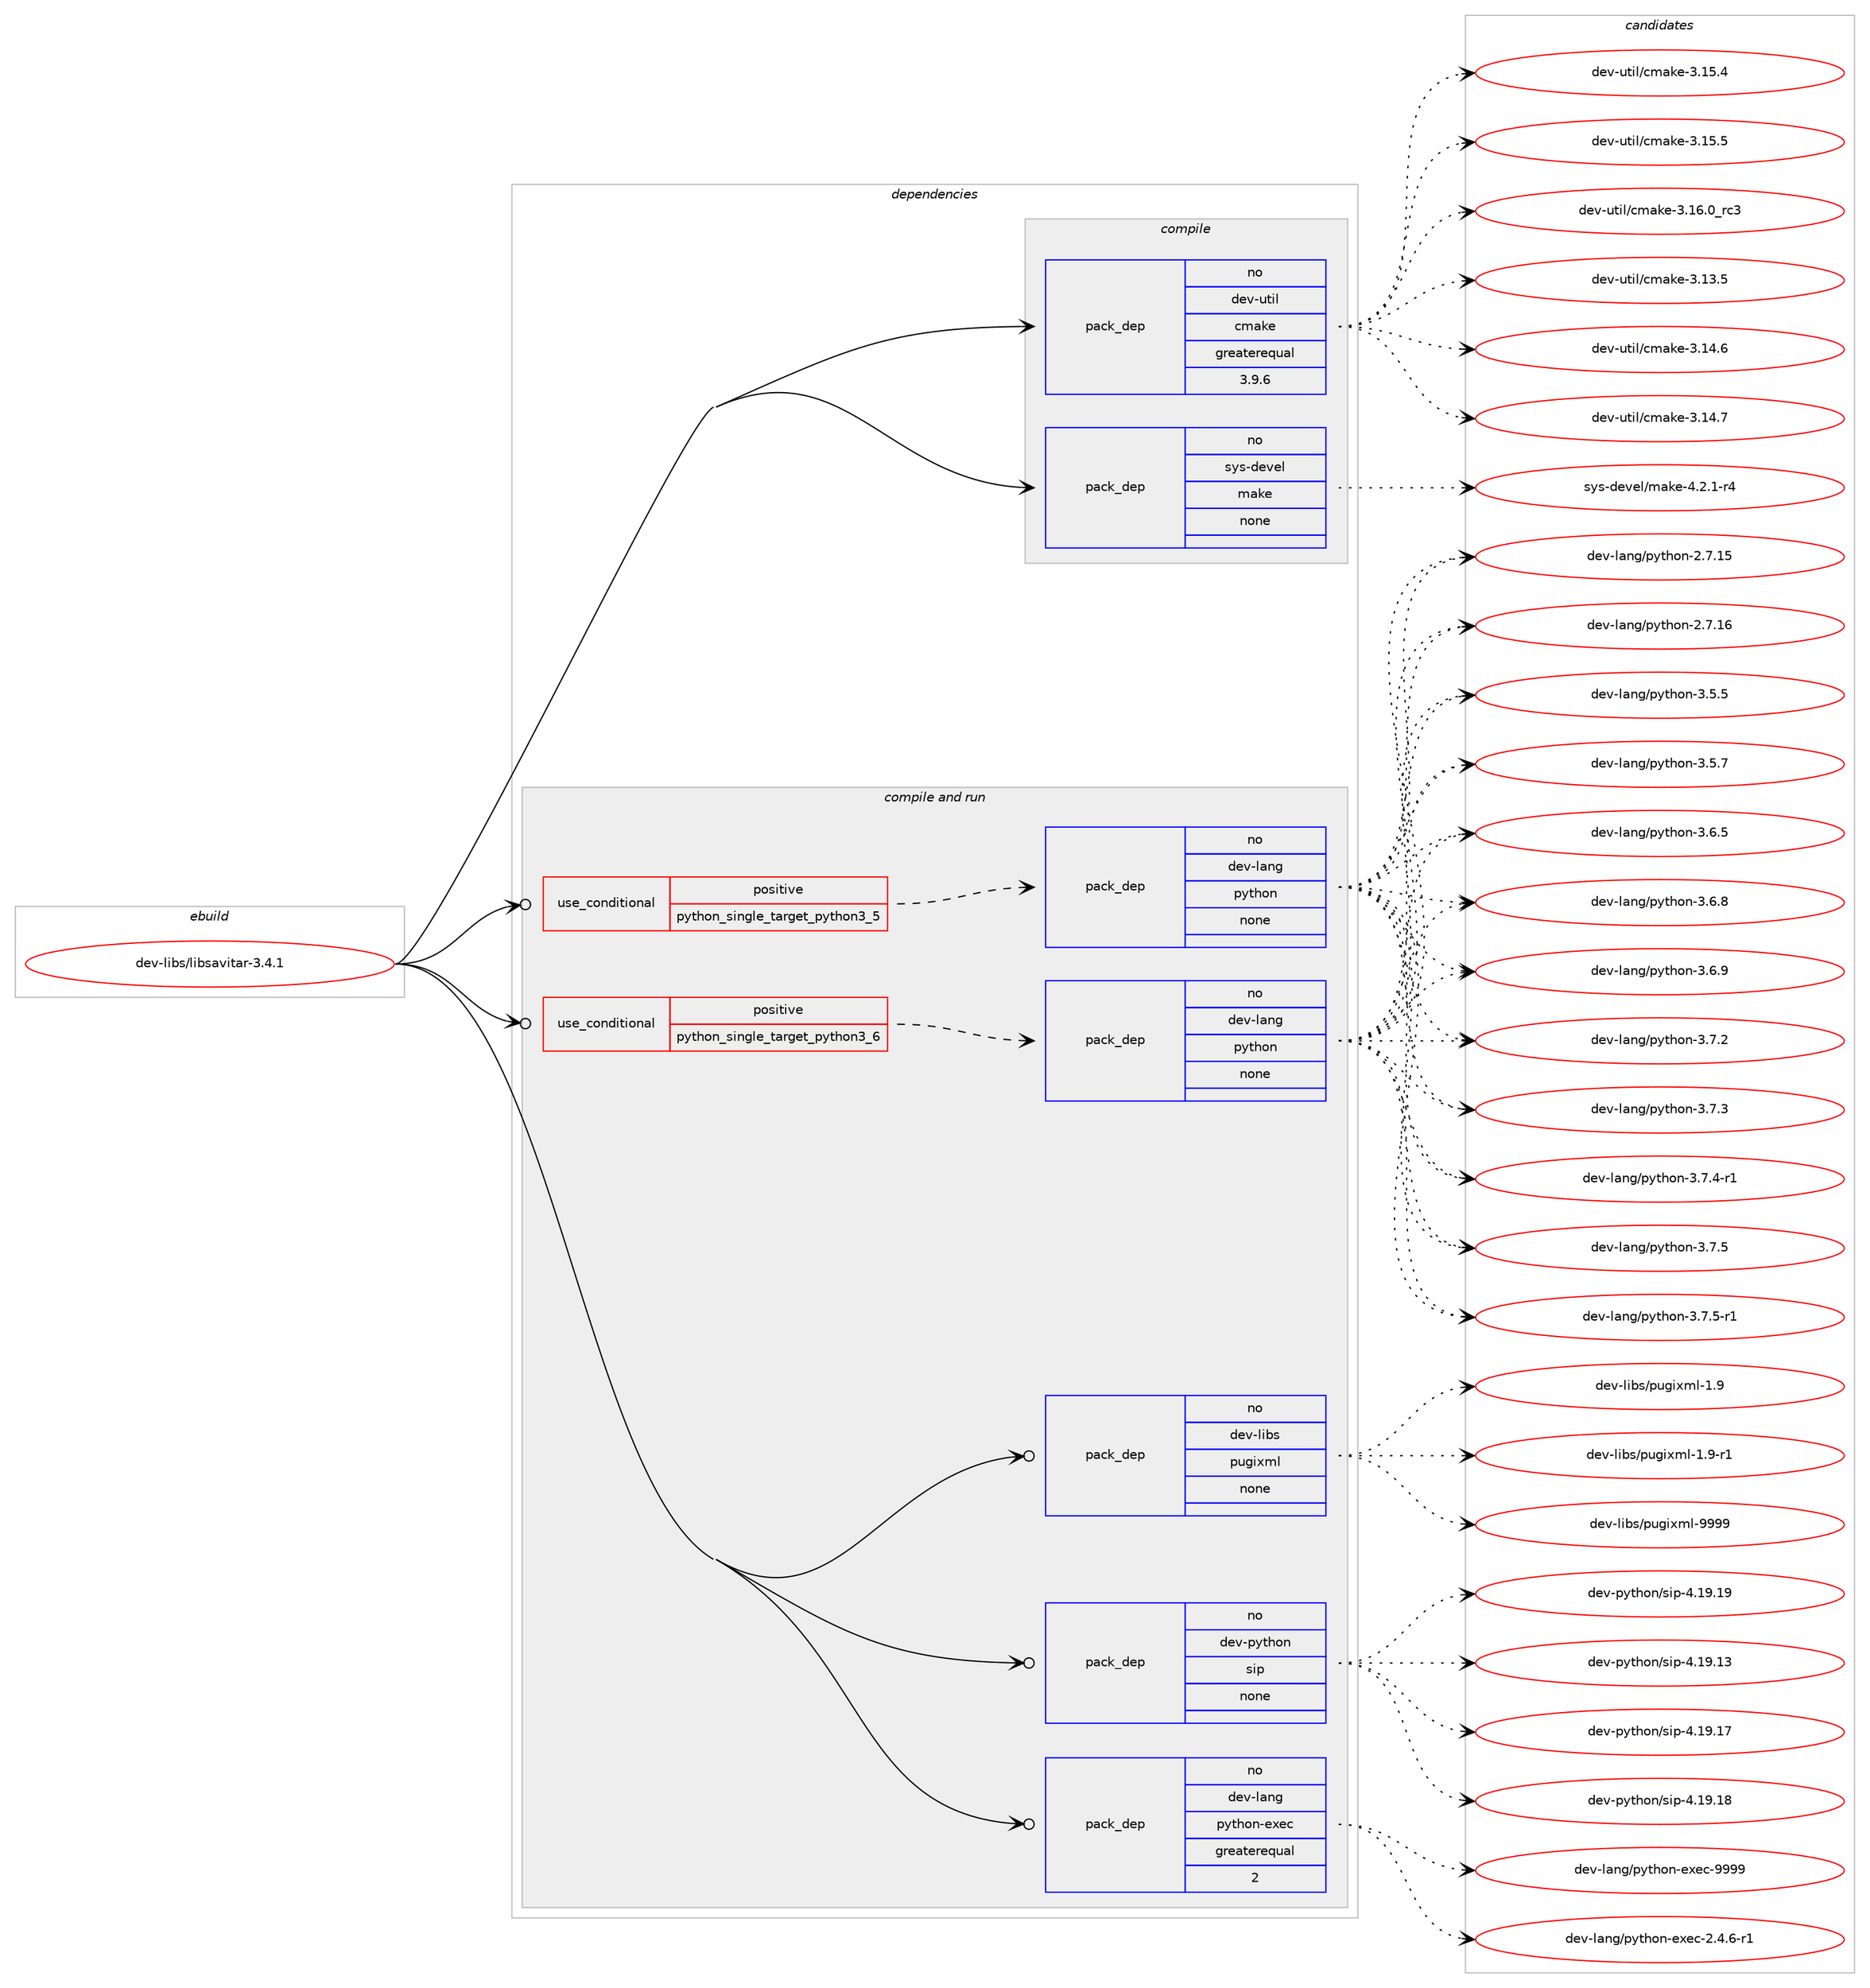 digraph prolog {

# *************
# Graph options
# *************

newrank=true;
concentrate=true;
compound=true;
graph [rankdir=LR,fontname=Helvetica,fontsize=10,ranksep=1.5];#, ranksep=2.5, nodesep=0.2];
edge  [arrowhead=vee];
node  [fontname=Helvetica,fontsize=10];

# **********
# The ebuild
# **********

subgraph cluster_leftcol {
color=gray;
rank=same;
label=<<i>ebuild</i>>;
id [label="dev-libs/libsavitar-3.4.1", color=red, width=4, href="../dev-libs/libsavitar-3.4.1.svg"];
}

# ****************
# The dependencies
# ****************

subgraph cluster_midcol {
color=gray;
label=<<i>dependencies</i>>;
subgraph cluster_compile {
fillcolor="#eeeeee";
style=filled;
label=<<i>compile</i>>;
subgraph pack423460 {
dependency567044 [label=<<TABLE BORDER="0" CELLBORDER="1" CELLSPACING="0" CELLPADDING="4" WIDTH="220"><TR><TD ROWSPAN="6" CELLPADDING="30">pack_dep</TD></TR><TR><TD WIDTH="110">no</TD></TR><TR><TD>dev-util</TD></TR><TR><TD>cmake</TD></TR><TR><TD>greaterequal</TD></TR><TR><TD>3.9.6</TD></TR></TABLE>>, shape=none, color=blue];
}
id:e -> dependency567044:w [weight=20,style="solid",arrowhead="vee"];
subgraph pack423461 {
dependency567045 [label=<<TABLE BORDER="0" CELLBORDER="1" CELLSPACING="0" CELLPADDING="4" WIDTH="220"><TR><TD ROWSPAN="6" CELLPADDING="30">pack_dep</TD></TR><TR><TD WIDTH="110">no</TD></TR><TR><TD>sys-devel</TD></TR><TR><TD>make</TD></TR><TR><TD>none</TD></TR><TR><TD></TD></TR></TABLE>>, shape=none, color=blue];
}
id:e -> dependency567045:w [weight=20,style="solid",arrowhead="vee"];
}
subgraph cluster_compileandrun {
fillcolor="#eeeeee";
style=filled;
label=<<i>compile and run</i>>;
subgraph cond132064 {
dependency567046 [label=<<TABLE BORDER="0" CELLBORDER="1" CELLSPACING="0" CELLPADDING="4"><TR><TD ROWSPAN="3" CELLPADDING="10">use_conditional</TD></TR><TR><TD>positive</TD></TR><TR><TD>python_single_target_python3_5</TD></TR></TABLE>>, shape=none, color=red];
subgraph pack423462 {
dependency567047 [label=<<TABLE BORDER="0" CELLBORDER="1" CELLSPACING="0" CELLPADDING="4" WIDTH="220"><TR><TD ROWSPAN="6" CELLPADDING="30">pack_dep</TD></TR><TR><TD WIDTH="110">no</TD></TR><TR><TD>dev-lang</TD></TR><TR><TD>python</TD></TR><TR><TD>none</TD></TR><TR><TD></TD></TR></TABLE>>, shape=none, color=blue];
}
dependency567046:e -> dependency567047:w [weight=20,style="dashed",arrowhead="vee"];
}
id:e -> dependency567046:w [weight=20,style="solid",arrowhead="odotvee"];
subgraph cond132065 {
dependency567048 [label=<<TABLE BORDER="0" CELLBORDER="1" CELLSPACING="0" CELLPADDING="4"><TR><TD ROWSPAN="3" CELLPADDING="10">use_conditional</TD></TR><TR><TD>positive</TD></TR><TR><TD>python_single_target_python3_6</TD></TR></TABLE>>, shape=none, color=red];
subgraph pack423463 {
dependency567049 [label=<<TABLE BORDER="0" CELLBORDER="1" CELLSPACING="0" CELLPADDING="4" WIDTH="220"><TR><TD ROWSPAN="6" CELLPADDING="30">pack_dep</TD></TR><TR><TD WIDTH="110">no</TD></TR><TR><TD>dev-lang</TD></TR><TR><TD>python</TD></TR><TR><TD>none</TD></TR><TR><TD></TD></TR></TABLE>>, shape=none, color=blue];
}
dependency567048:e -> dependency567049:w [weight=20,style="dashed",arrowhead="vee"];
}
id:e -> dependency567048:w [weight=20,style="solid",arrowhead="odotvee"];
subgraph pack423464 {
dependency567050 [label=<<TABLE BORDER="0" CELLBORDER="1" CELLSPACING="0" CELLPADDING="4" WIDTH="220"><TR><TD ROWSPAN="6" CELLPADDING="30">pack_dep</TD></TR><TR><TD WIDTH="110">no</TD></TR><TR><TD>dev-lang</TD></TR><TR><TD>python-exec</TD></TR><TR><TD>greaterequal</TD></TR><TR><TD>2</TD></TR></TABLE>>, shape=none, color=blue];
}
id:e -> dependency567050:w [weight=20,style="solid",arrowhead="odotvee"];
subgraph pack423465 {
dependency567051 [label=<<TABLE BORDER="0" CELLBORDER="1" CELLSPACING="0" CELLPADDING="4" WIDTH="220"><TR><TD ROWSPAN="6" CELLPADDING="30">pack_dep</TD></TR><TR><TD WIDTH="110">no</TD></TR><TR><TD>dev-libs</TD></TR><TR><TD>pugixml</TD></TR><TR><TD>none</TD></TR><TR><TD></TD></TR></TABLE>>, shape=none, color=blue];
}
id:e -> dependency567051:w [weight=20,style="solid",arrowhead="odotvee"];
subgraph pack423466 {
dependency567052 [label=<<TABLE BORDER="0" CELLBORDER="1" CELLSPACING="0" CELLPADDING="4" WIDTH="220"><TR><TD ROWSPAN="6" CELLPADDING="30">pack_dep</TD></TR><TR><TD WIDTH="110">no</TD></TR><TR><TD>dev-python</TD></TR><TR><TD>sip</TD></TR><TR><TD>none</TD></TR><TR><TD></TD></TR></TABLE>>, shape=none, color=blue];
}
id:e -> dependency567052:w [weight=20,style="solid",arrowhead="odotvee"];
}
subgraph cluster_run {
fillcolor="#eeeeee";
style=filled;
label=<<i>run</i>>;
}
}

# **************
# The candidates
# **************

subgraph cluster_choices {
rank=same;
color=gray;
label=<<i>candidates</i>>;

subgraph choice423460 {
color=black;
nodesep=1;
choice1001011184511711610510847991099710710145514649514653 [label="dev-util/cmake-3.13.5", color=red, width=4,href="../dev-util/cmake-3.13.5.svg"];
choice1001011184511711610510847991099710710145514649524654 [label="dev-util/cmake-3.14.6", color=red, width=4,href="../dev-util/cmake-3.14.6.svg"];
choice1001011184511711610510847991099710710145514649524655 [label="dev-util/cmake-3.14.7", color=red, width=4,href="../dev-util/cmake-3.14.7.svg"];
choice1001011184511711610510847991099710710145514649534652 [label="dev-util/cmake-3.15.4", color=red, width=4,href="../dev-util/cmake-3.15.4.svg"];
choice1001011184511711610510847991099710710145514649534653 [label="dev-util/cmake-3.15.5", color=red, width=4,href="../dev-util/cmake-3.15.5.svg"];
choice1001011184511711610510847991099710710145514649544648951149951 [label="dev-util/cmake-3.16.0_rc3", color=red, width=4,href="../dev-util/cmake-3.16.0_rc3.svg"];
dependency567044:e -> choice1001011184511711610510847991099710710145514649514653:w [style=dotted,weight="100"];
dependency567044:e -> choice1001011184511711610510847991099710710145514649524654:w [style=dotted,weight="100"];
dependency567044:e -> choice1001011184511711610510847991099710710145514649524655:w [style=dotted,weight="100"];
dependency567044:e -> choice1001011184511711610510847991099710710145514649534652:w [style=dotted,weight="100"];
dependency567044:e -> choice1001011184511711610510847991099710710145514649534653:w [style=dotted,weight="100"];
dependency567044:e -> choice1001011184511711610510847991099710710145514649544648951149951:w [style=dotted,weight="100"];
}
subgraph choice423461 {
color=black;
nodesep=1;
choice1151211154510010111810110847109971071014552465046494511452 [label="sys-devel/make-4.2.1-r4", color=red, width=4,href="../sys-devel/make-4.2.1-r4.svg"];
dependency567045:e -> choice1151211154510010111810110847109971071014552465046494511452:w [style=dotted,weight="100"];
}
subgraph choice423462 {
color=black;
nodesep=1;
choice10010111845108971101034711212111610411111045504655464953 [label="dev-lang/python-2.7.15", color=red, width=4,href="../dev-lang/python-2.7.15.svg"];
choice10010111845108971101034711212111610411111045504655464954 [label="dev-lang/python-2.7.16", color=red, width=4,href="../dev-lang/python-2.7.16.svg"];
choice100101118451089711010347112121116104111110455146534653 [label="dev-lang/python-3.5.5", color=red, width=4,href="../dev-lang/python-3.5.5.svg"];
choice100101118451089711010347112121116104111110455146534655 [label="dev-lang/python-3.5.7", color=red, width=4,href="../dev-lang/python-3.5.7.svg"];
choice100101118451089711010347112121116104111110455146544653 [label="dev-lang/python-3.6.5", color=red, width=4,href="../dev-lang/python-3.6.5.svg"];
choice100101118451089711010347112121116104111110455146544656 [label="dev-lang/python-3.6.8", color=red, width=4,href="../dev-lang/python-3.6.8.svg"];
choice100101118451089711010347112121116104111110455146544657 [label="dev-lang/python-3.6.9", color=red, width=4,href="../dev-lang/python-3.6.9.svg"];
choice100101118451089711010347112121116104111110455146554650 [label="dev-lang/python-3.7.2", color=red, width=4,href="../dev-lang/python-3.7.2.svg"];
choice100101118451089711010347112121116104111110455146554651 [label="dev-lang/python-3.7.3", color=red, width=4,href="../dev-lang/python-3.7.3.svg"];
choice1001011184510897110103471121211161041111104551465546524511449 [label="dev-lang/python-3.7.4-r1", color=red, width=4,href="../dev-lang/python-3.7.4-r1.svg"];
choice100101118451089711010347112121116104111110455146554653 [label="dev-lang/python-3.7.5", color=red, width=4,href="../dev-lang/python-3.7.5.svg"];
choice1001011184510897110103471121211161041111104551465546534511449 [label="dev-lang/python-3.7.5-r1", color=red, width=4,href="../dev-lang/python-3.7.5-r1.svg"];
dependency567047:e -> choice10010111845108971101034711212111610411111045504655464953:w [style=dotted,weight="100"];
dependency567047:e -> choice10010111845108971101034711212111610411111045504655464954:w [style=dotted,weight="100"];
dependency567047:e -> choice100101118451089711010347112121116104111110455146534653:w [style=dotted,weight="100"];
dependency567047:e -> choice100101118451089711010347112121116104111110455146534655:w [style=dotted,weight="100"];
dependency567047:e -> choice100101118451089711010347112121116104111110455146544653:w [style=dotted,weight="100"];
dependency567047:e -> choice100101118451089711010347112121116104111110455146544656:w [style=dotted,weight="100"];
dependency567047:e -> choice100101118451089711010347112121116104111110455146544657:w [style=dotted,weight="100"];
dependency567047:e -> choice100101118451089711010347112121116104111110455146554650:w [style=dotted,weight="100"];
dependency567047:e -> choice100101118451089711010347112121116104111110455146554651:w [style=dotted,weight="100"];
dependency567047:e -> choice1001011184510897110103471121211161041111104551465546524511449:w [style=dotted,weight="100"];
dependency567047:e -> choice100101118451089711010347112121116104111110455146554653:w [style=dotted,weight="100"];
dependency567047:e -> choice1001011184510897110103471121211161041111104551465546534511449:w [style=dotted,weight="100"];
}
subgraph choice423463 {
color=black;
nodesep=1;
choice10010111845108971101034711212111610411111045504655464953 [label="dev-lang/python-2.7.15", color=red, width=4,href="../dev-lang/python-2.7.15.svg"];
choice10010111845108971101034711212111610411111045504655464954 [label="dev-lang/python-2.7.16", color=red, width=4,href="../dev-lang/python-2.7.16.svg"];
choice100101118451089711010347112121116104111110455146534653 [label="dev-lang/python-3.5.5", color=red, width=4,href="../dev-lang/python-3.5.5.svg"];
choice100101118451089711010347112121116104111110455146534655 [label="dev-lang/python-3.5.7", color=red, width=4,href="../dev-lang/python-3.5.7.svg"];
choice100101118451089711010347112121116104111110455146544653 [label="dev-lang/python-3.6.5", color=red, width=4,href="../dev-lang/python-3.6.5.svg"];
choice100101118451089711010347112121116104111110455146544656 [label="dev-lang/python-3.6.8", color=red, width=4,href="../dev-lang/python-3.6.8.svg"];
choice100101118451089711010347112121116104111110455146544657 [label="dev-lang/python-3.6.9", color=red, width=4,href="../dev-lang/python-3.6.9.svg"];
choice100101118451089711010347112121116104111110455146554650 [label="dev-lang/python-3.7.2", color=red, width=4,href="../dev-lang/python-3.7.2.svg"];
choice100101118451089711010347112121116104111110455146554651 [label="dev-lang/python-3.7.3", color=red, width=4,href="../dev-lang/python-3.7.3.svg"];
choice1001011184510897110103471121211161041111104551465546524511449 [label="dev-lang/python-3.7.4-r1", color=red, width=4,href="../dev-lang/python-3.7.4-r1.svg"];
choice100101118451089711010347112121116104111110455146554653 [label="dev-lang/python-3.7.5", color=red, width=4,href="../dev-lang/python-3.7.5.svg"];
choice1001011184510897110103471121211161041111104551465546534511449 [label="dev-lang/python-3.7.5-r1", color=red, width=4,href="../dev-lang/python-3.7.5-r1.svg"];
dependency567049:e -> choice10010111845108971101034711212111610411111045504655464953:w [style=dotted,weight="100"];
dependency567049:e -> choice10010111845108971101034711212111610411111045504655464954:w [style=dotted,weight="100"];
dependency567049:e -> choice100101118451089711010347112121116104111110455146534653:w [style=dotted,weight="100"];
dependency567049:e -> choice100101118451089711010347112121116104111110455146534655:w [style=dotted,weight="100"];
dependency567049:e -> choice100101118451089711010347112121116104111110455146544653:w [style=dotted,weight="100"];
dependency567049:e -> choice100101118451089711010347112121116104111110455146544656:w [style=dotted,weight="100"];
dependency567049:e -> choice100101118451089711010347112121116104111110455146544657:w [style=dotted,weight="100"];
dependency567049:e -> choice100101118451089711010347112121116104111110455146554650:w [style=dotted,weight="100"];
dependency567049:e -> choice100101118451089711010347112121116104111110455146554651:w [style=dotted,weight="100"];
dependency567049:e -> choice1001011184510897110103471121211161041111104551465546524511449:w [style=dotted,weight="100"];
dependency567049:e -> choice100101118451089711010347112121116104111110455146554653:w [style=dotted,weight="100"];
dependency567049:e -> choice1001011184510897110103471121211161041111104551465546534511449:w [style=dotted,weight="100"];
}
subgraph choice423464 {
color=black;
nodesep=1;
choice10010111845108971101034711212111610411111045101120101994550465246544511449 [label="dev-lang/python-exec-2.4.6-r1", color=red, width=4,href="../dev-lang/python-exec-2.4.6-r1.svg"];
choice10010111845108971101034711212111610411111045101120101994557575757 [label="dev-lang/python-exec-9999", color=red, width=4,href="../dev-lang/python-exec-9999.svg"];
dependency567050:e -> choice10010111845108971101034711212111610411111045101120101994550465246544511449:w [style=dotted,weight="100"];
dependency567050:e -> choice10010111845108971101034711212111610411111045101120101994557575757:w [style=dotted,weight="100"];
}
subgraph choice423465 {
color=black;
nodesep=1;
choice10010111845108105981154711211710310512010910845494657 [label="dev-libs/pugixml-1.9", color=red, width=4,href="../dev-libs/pugixml-1.9.svg"];
choice100101118451081059811547112117103105120109108454946574511449 [label="dev-libs/pugixml-1.9-r1", color=red, width=4,href="../dev-libs/pugixml-1.9-r1.svg"];
choice1001011184510810598115471121171031051201091084557575757 [label="dev-libs/pugixml-9999", color=red, width=4,href="../dev-libs/pugixml-9999.svg"];
dependency567051:e -> choice10010111845108105981154711211710310512010910845494657:w [style=dotted,weight="100"];
dependency567051:e -> choice100101118451081059811547112117103105120109108454946574511449:w [style=dotted,weight="100"];
dependency567051:e -> choice1001011184510810598115471121171031051201091084557575757:w [style=dotted,weight="100"];
}
subgraph choice423466 {
color=black;
nodesep=1;
choice10010111845112121116104111110471151051124552464957464951 [label="dev-python/sip-4.19.13", color=red, width=4,href="../dev-python/sip-4.19.13.svg"];
choice10010111845112121116104111110471151051124552464957464955 [label="dev-python/sip-4.19.17", color=red, width=4,href="../dev-python/sip-4.19.17.svg"];
choice10010111845112121116104111110471151051124552464957464956 [label="dev-python/sip-4.19.18", color=red, width=4,href="../dev-python/sip-4.19.18.svg"];
choice10010111845112121116104111110471151051124552464957464957 [label="dev-python/sip-4.19.19", color=red, width=4,href="../dev-python/sip-4.19.19.svg"];
dependency567052:e -> choice10010111845112121116104111110471151051124552464957464951:w [style=dotted,weight="100"];
dependency567052:e -> choice10010111845112121116104111110471151051124552464957464955:w [style=dotted,weight="100"];
dependency567052:e -> choice10010111845112121116104111110471151051124552464957464956:w [style=dotted,weight="100"];
dependency567052:e -> choice10010111845112121116104111110471151051124552464957464957:w [style=dotted,weight="100"];
}
}

}
